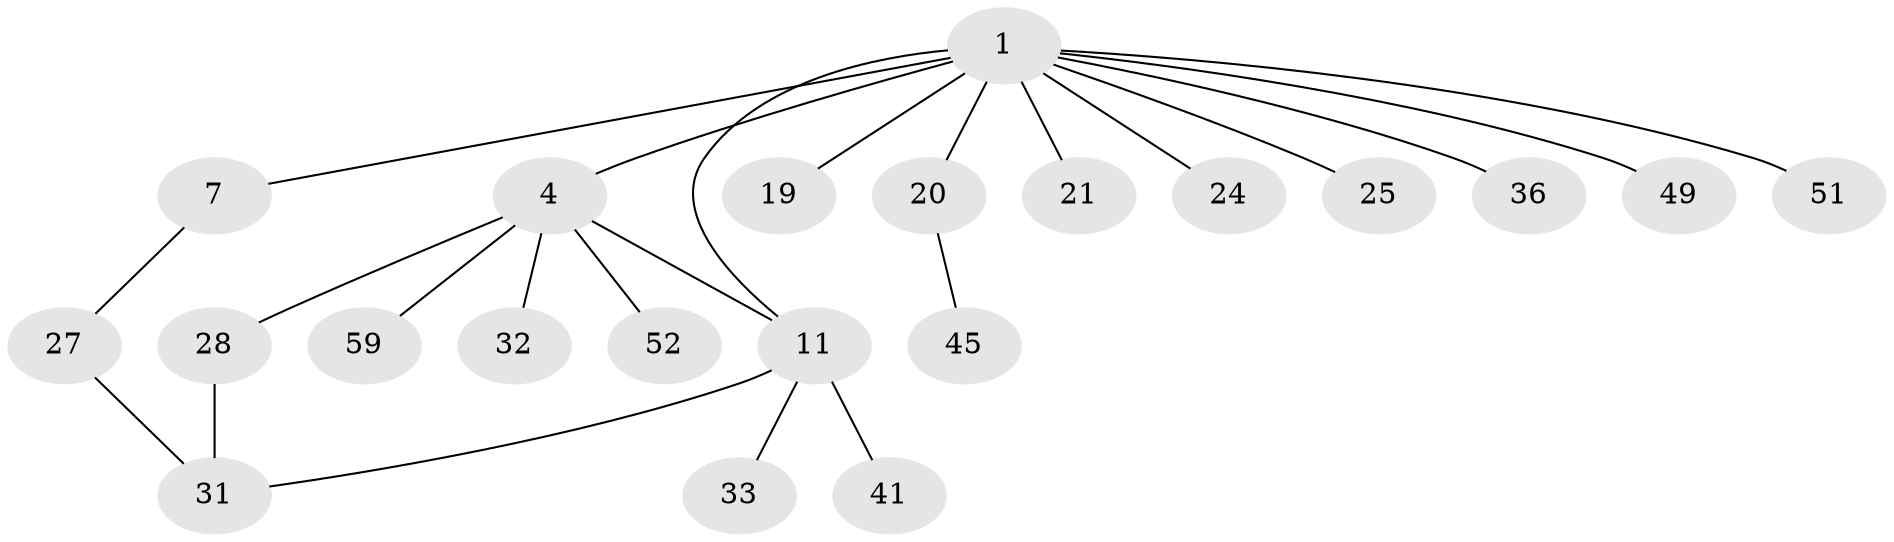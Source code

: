 // original degree distribution, {4: 0.058823529411764705, 8: 0.014705882352941176, 3: 0.14705882352941177, 5: 0.04411764705882353, 7: 0.014705882352941176, 1: 0.4411764705882353, 2: 0.27941176470588236}
// Generated by graph-tools (version 1.1) at 2025/16/03/04/25 18:16:53]
// undirected, 21 vertices, 23 edges
graph export_dot {
graph [start="1"]
  node [color=gray90,style=filled];
  1 [super="+2+3+44+54"];
  4 [super="+43+26+9+47"];
  7 [super="+13+15+17"];
  11 [super="+40+14+12+39"];
  19 [super="+50"];
  20 [super="+37"];
  21;
  24 [super="+60"];
  25;
  27;
  28;
  31 [super="+48"];
  32;
  33 [super="+56"];
  36;
  41 [super="+63"];
  45;
  49 [super="+64"];
  51;
  52 [super="+66"];
  59 [super="+61"];
  1 -- 4 [weight=2];
  1 -- 36;
  1 -- 7;
  1 -- 11;
  1 -- 49;
  1 -- 20;
  1 -- 24;
  1 -- 19;
  1 -- 51;
  1 -- 21;
  1 -- 25;
  4 -- 59;
  4 -- 52;
  4 -- 32;
  4 -- 28;
  4 -- 11;
  7 -- 27;
  11 -- 41;
  11 -- 31;
  11 -- 33;
  20 -- 45;
  27 -- 31;
  28 -- 31;
}
